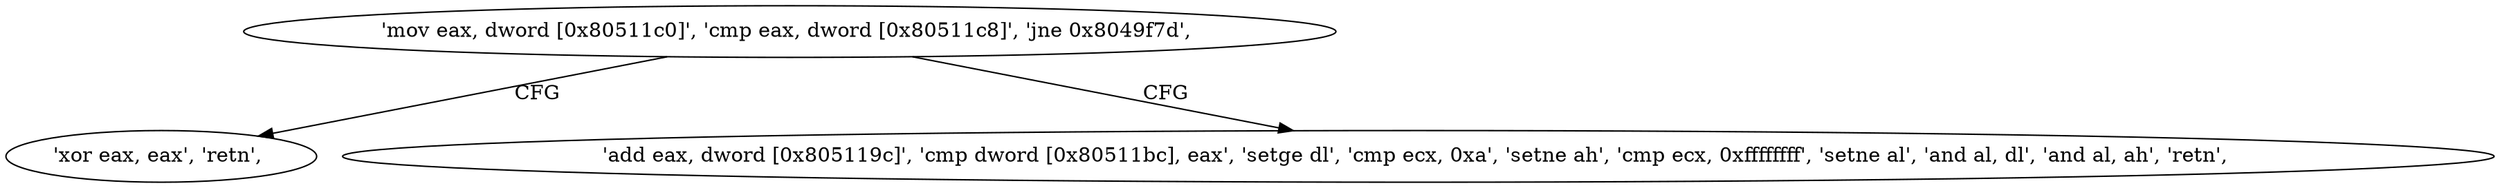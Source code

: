 digraph "func" {
"134520656" [label = "'mov eax, dword [0x80511c0]', 'cmp eax, dword [0x80511c8]', 'jne 0x8049f7d', " ]
"134520701" [label = "'xor eax, eax', 'retn', " ]
"134520669" [label = "'add eax, dword [0x805119c]', 'cmp dword [0x80511bc], eax', 'setge dl', 'cmp ecx, 0xa', 'setne ah', 'cmp ecx, 0xffffffff', 'setne al', 'and al, dl', 'and al, ah', 'retn', " ]
"134520656" -> "134520701" [ label = "CFG" ]
"134520656" -> "134520669" [ label = "CFG" ]
}
